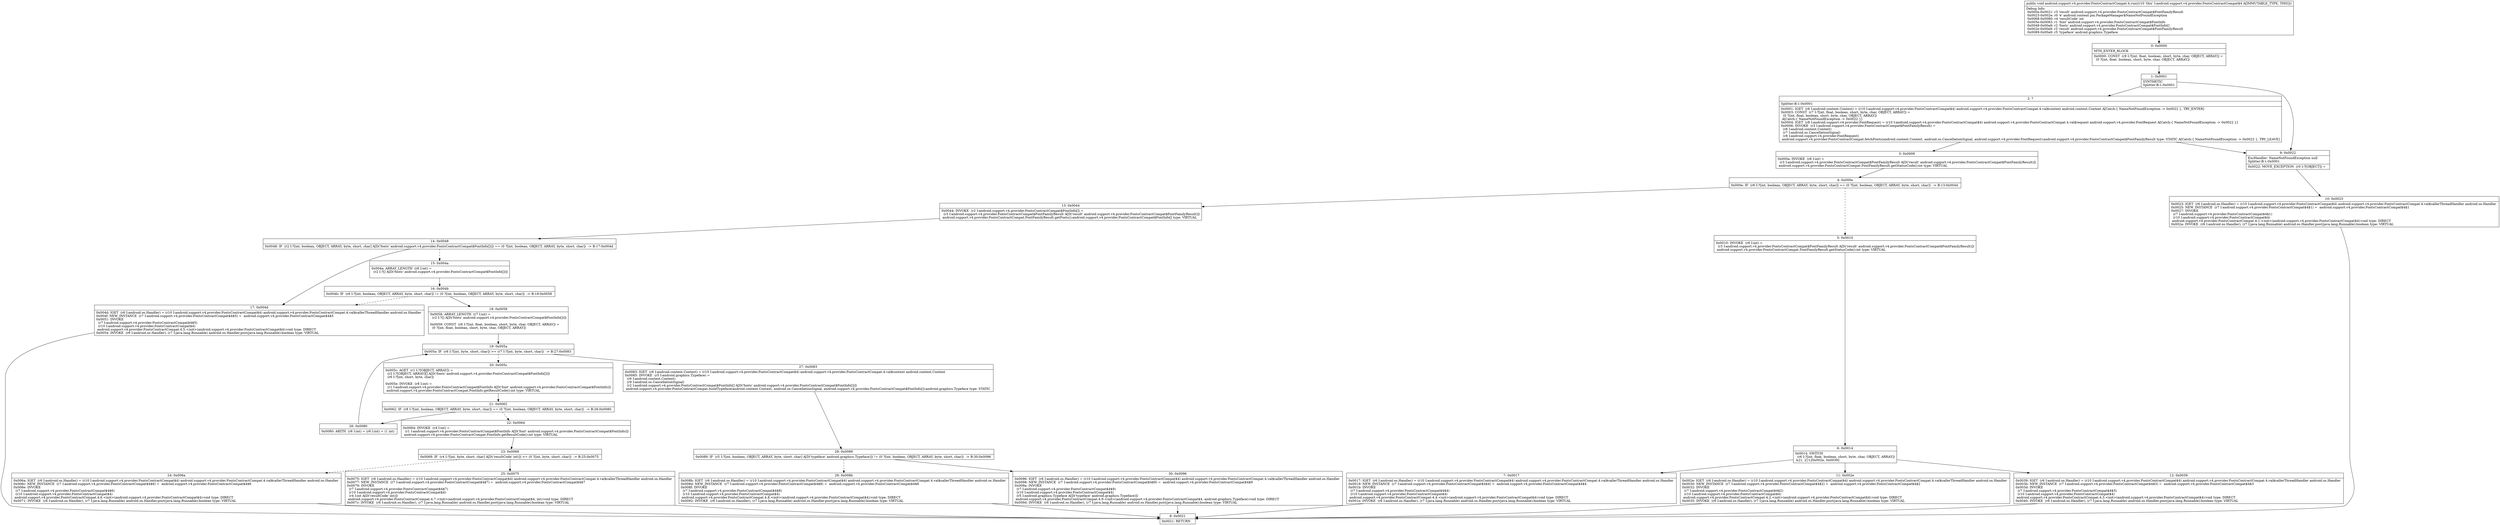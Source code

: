 digraph "CFG forandroid.support.v4.provider.FontsContractCompat.4.run()V" {
Node_0 [shape=record,label="{0\:\ 0x0000|MTH_ENTER_BLOCK\l|0x0000: CONST  (r9 I:?[int, float, boolean, short, byte, char, OBJECT, ARRAY]) = \l  (0 ?[int, float, boolean, short, byte, char, OBJECT, ARRAY])\l \l}"];
Node_1 [shape=record,label="{1\:\ 0x0001|SYNTHETIC\lSplitter:B:1:0x0001\l}"];
Node_2 [shape=record,label="{2\:\ ?|Splitter:B:1:0x0001\l|0x0001: IGET  (r6 I:android.content.Context) = (r10 I:android.support.v4.provider.FontsContractCompat$4) android.support.v4.provider.FontsContractCompat.4.val$context android.content.Context A[Catch:\{ NameNotFoundException \-\> 0x0022 \}, TRY_ENTER]\l0x0003: CONST  (r7 I:?[int, float, boolean, short, byte, char, OBJECT, ARRAY]) = \l  (0 ?[int, float, boolean, short, byte, char, OBJECT, ARRAY])\l A[Catch:\{ NameNotFoundException \-\> 0x0022 \}]\l0x0004: IGET  (r8 I:android.support.v4.provider.FontRequest) = (r10 I:android.support.v4.provider.FontsContractCompat$4) android.support.v4.provider.FontsContractCompat.4.val$request android.support.v4.provider.FontRequest A[Catch:\{ NameNotFoundException \-\> 0x0022 \}]\l0x0006: INVOKE  (r3 I:android.support.v4.provider.FontsContractCompat$FontFamilyResult) = \l  (r6 I:android.content.Context)\l  (r7 I:android.os.CancellationSignal)\l  (r8 I:android.support.v4.provider.FontRequest)\l android.support.v4.provider.FontsContractCompat.fetchFonts(android.content.Context, android.os.CancellationSignal, android.support.v4.provider.FontRequest):android.support.v4.provider.FontsContractCompat$FontFamilyResult type: STATIC A[Catch:\{ NameNotFoundException \-\> 0x0022 \}, TRY_LEAVE]\l}"];
Node_3 [shape=record,label="{3\:\ 0x0009|0x000a: INVOKE  (r6 I:int) = \l  (r3 I:android.support.v4.provider.FontsContractCompat$FontFamilyResult A[D('result' android.support.v4.provider.FontsContractCompat$FontFamilyResult)])\l android.support.v4.provider.FontsContractCompat.FontFamilyResult.getStatusCode():int type: VIRTUAL \l}"];
Node_4 [shape=record,label="{4\:\ 0x000e|0x000e: IF  (r6 I:?[int, boolean, OBJECT, ARRAY, byte, short, char]) == (0 ?[int, boolean, OBJECT, ARRAY, byte, short, char])  \-\> B:13:0x0044 \l}"];
Node_5 [shape=record,label="{5\:\ 0x0010|0x0010: INVOKE  (r6 I:int) = \l  (r3 I:android.support.v4.provider.FontsContractCompat$FontFamilyResult A[D('result' android.support.v4.provider.FontsContractCompat$FontFamilyResult)])\l android.support.v4.provider.FontsContractCompat.FontFamilyResult.getStatusCode():int type: VIRTUAL \l}"];
Node_6 [shape=record,label="{6\:\ 0x0014|0x0014: SWITCH  \l  (r6 I:?[int, float, boolean, short, byte, char, OBJECT, ARRAY])\l k:[1, 2] t:[0x002e, 0x0039] \l}"];
Node_7 [shape=record,label="{7\:\ 0x0017|0x0017: IGET  (r6 I:android.os.Handler) = (r10 I:android.support.v4.provider.FontsContractCompat$4) android.support.v4.provider.FontsContractCompat.4.val$callerThreadHandler android.os.Handler \l0x0019: NEW_INSTANCE  (r7 I:android.support.v4.provider.FontsContractCompat$4$4) =  android.support.v4.provider.FontsContractCompat$4$4 \l0x001b: INVOKE  \l  (r7 I:android.support.v4.provider.FontsContractCompat$4$4)\l  (r10 I:android.support.v4.provider.FontsContractCompat$4)\l android.support.v4.provider.FontsContractCompat.4.4.\<init\>(android.support.v4.provider.FontsContractCompat$4):void type: DIRECT \l0x001e: INVOKE  (r6 I:android.os.Handler), (r7 I:java.lang.Runnable) android.os.Handler.post(java.lang.Runnable):boolean type: VIRTUAL \l}"];
Node_8 [shape=record,label="{8\:\ 0x0021|0x0021: RETURN   \l}"];
Node_9 [shape=record,label="{9\:\ 0x0022|ExcHandler: NameNotFoundException null\lSplitter:B:1:0x0001\l|0x0022: MOVE_EXCEPTION  (r0 I:?[OBJECT]) =  \l}"];
Node_10 [shape=record,label="{10\:\ 0x0023|0x0023: IGET  (r6 I:android.os.Handler) = (r10 I:android.support.v4.provider.FontsContractCompat$4) android.support.v4.provider.FontsContractCompat.4.val$callerThreadHandler android.os.Handler \l0x0025: NEW_INSTANCE  (r7 I:android.support.v4.provider.FontsContractCompat$4$1) =  android.support.v4.provider.FontsContractCompat$4$1 \l0x0027: INVOKE  \l  (r7 I:android.support.v4.provider.FontsContractCompat$4$1)\l  (r10 I:android.support.v4.provider.FontsContractCompat$4)\l android.support.v4.provider.FontsContractCompat.4.1.\<init\>(android.support.v4.provider.FontsContractCompat$4):void type: DIRECT \l0x002a: INVOKE  (r6 I:android.os.Handler), (r7 I:java.lang.Runnable) android.os.Handler.post(java.lang.Runnable):boolean type: VIRTUAL \l}"];
Node_11 [shape=record,label="{11\:\ 0x002e|0x002e: IGET  (r6 I:android.os.Handler) = (r10 I:android.support.v4.provider.FontsContractCompat$4) android.support.v4.provider.FontsContractCompat.4.val$callerThreadHandler android.os.Handler \l0x0030: NEW_INSTANCE  (r7 I:android.support.v4.provider.FontsContractCompat$4$2) =  android.support.v4.provider.FontsContractCompat$4$2 \l0x0032: INVOKE  \l  (r7 I:android.support.v4.provider.FontsContractCompat$4$2)\l  (r10 I:android.support.v4.provider.FontsContractCompat$4)\l android.support.v4.provider.FontsContractCompat.4.2.\<init\>(android.support.v4.provider.FontsContractCompat$4):void type: DIRECT \l0x0035: INVOKE  (r6 I:android.os.Handler), (r7 I:java.lang.Runnable) android.os.Handler.post(java.lang.Runnable):boolean type: VIRTUAL \l}"];
Node_12 [shape=record,label="{12\:\ 0x0039|0x0039: IGET  (r6 I:android.os.Handler) = (r10 I:android.support.v4.provider.FontsContractCompat$4) android.support.v4.provider.FontsContractCompat.4.val$callerThreadHandler android.os.Handler \l0x003b: NEW_INSTANCE  (r7 I:android.support.v4.provider.FontsContractCompat$4$3) =  android.support.v4.provider.FontsContractCompat$4$3 \l0x003d: INVOKE  \l  (r7 I:android.support.v4.provider.FontsContractCompat$4$3)\l  (r10 I:android.support.v4.provider.FontsContractCompat$4)\l android.support.v4.provider.FontsContractCompat.4.3.\<init\>(android.support.v4.provider.FontsContractCompat$4):void type: DIRECT \l0x0040: INVOKE  (r6 I:android.os.Handler), (r7 I:java.lang.Runnable) android.os.Handler.post(java.lang.Runnable):boolean type: VIRTUAL \l}"];
Node_13 [shape=record,label="{13\:\ 0x0044|0x0044: INVOKE  (r2 I:android.support.v4.provider.FontsContractCompat$FontInfo[]) = \l  (r3 I:android.support.v4.provider.FontsContractCompat$FontFamilyResult A[D('result' android.support.v4.provider.FontsContractCompat$FontFamilyResult)])\l android.support.v4.provider.FontsContractCompat.FontFamilyResult.getFonts():android.support.v4.provider.FontsContractCompat$FontInfo[] type: VIRTUAL \l}"];
Node_14 [shape=record,label="{14\:\ 0x0048|0x0048: IF  (r2 I:?[int, boolean, OBJECT, ARRAY, byte, short, char] A[D('fonts' android.support.v4.provider.FontsContractCompat$FontInfo[])]) == (0 ?[int, boolean, OBJECT, ARRAY, byte, short, char])  \-\> B:17:0x004d \l}"];
Node_15 [shape=record,label="{15\:\ 0x004a|0x004a: ARRAY_LENGTH  (r6 I:int) = \l  (r2 I:?[] A[D('fonts' android.support.v4.provider.FontsContractCompat$FontInfo[])])\l \l}"];
Node_16 [shape=record,label="{16\:\ 0x004b|0x004b: IF  (r6 I:?[int, boolean, OBJECT, ARRAY, byte, short, char]) != (0 ?[int, boolean, OBJECT, ARRAY, byte, short, char])  \-\> B:18:0x0058 \l}"];
Node_17 [shape=record,label="{17\:\ 0x004d|0x004d: IGET  (r6 I:android.os.Handler) = (r10 I:android.support.v4.provider.FontsContractCompat$4) android.support.v4.provider.FontsContractCompat.4.val$callerThreadHandler android.os.Handler \l0x004f: NEW_INSTANCE  (r7 I:android.support.v4.provider.FontsContractCompat$4$5) =  android.support.v4.provider.FontsContractCompat$4$5 \l0x0051: INVOKE  \l  (r7 I:android.support.v4.provider.FontsContractCompat$4$5)\l  (r10 I:android.support.v4.provider.FontsContractCompat$4)\l android.support.v4.provider.FontsContractCompat.4.5.\<init\>(android.support.v4.provider.FontsContractCompat$4):void type: DIRECT \l0x0054: INVOKE  (r6 I:android.os.Handler), (r7 I:java.lang.Runnable) android.os.Handler.post(java.lang.Runnable):boolean type: VIRTUAL \l}"];
Node_18 [shape=record,label="{18\:\ 0x0058|0x0058: ARRAY_LENGTH  (r7 I:int) = \l  (r2 I:?[] A[D('fonts' android.support.v4.provider.FontsContractCompat$FontInfo[])])\l \l0x0059: CONST  (r6 I:?[int, float, boolean, short, byte, char, OBJECT, ARRAY]) = \l  (0 ?[int, float, boolean, short, byte, char, OBJECT, ARRAY])\l \l}"];
Node_19 [shape=record,label="{19\:\ 0x005a|0x005a: IF  (r6 I:?[int, byte, short, char]) \>= (r7 I:?[int, byte, short, char])  \-\> B:27:0x0083 \l}"];
Node_20 [shape=record,label="{20\:\ 0x005c|0x005c: AGET  (r1 I:?[OBJECT, ARRAY]) = \l  (r2 I:?[OBJECT, ARRAY][] A[D('fonts' android.support.v4.provider.FontsContractCompat$FontInfo[])])\l  (r6 I:?[int, short, byte, char])\l \l0x005e: INVOKE  (r8 I:int) = \l  (r1 I:android.support.v4.provider.FontsContractCompat$FontInfo A[D('font' android.support.v4.provider.FontsContractCompat$FontInfo)])\l android.support.v4.provider.FontsContractCompat.FontInfo.getResultCode():int type: VIRTUAL \l}"];
Node_21 [shape=record,label="{21\:\ 0x0062|0x0062: IF  (r8 I:?[int, boolean, OBJECT, ARRAY, byte, short, char]) == (0 ?[int, boolean, OBJECT, ARRAY, byte, short, char])  \-\> B:26:0x0080 \l}"];
Node_22 [shape=record,label="{22\:\ 0x0064|0x0064: INVOKE  (r4 I:int) = \l  (r1 I:android.support.v4.provider.FontsContractCompat$FontInfo A[D('font' android.support.v4.provider.FontsContractCompat$FontInfo)])\l android.support.v4.provider.FontsContractCompat.FontInfo.getResultCode():int type: VIRTUAL \l}"];
Node_23 [shape=record,label="{23\:\ 0x0068|0x0068: IF  (r4 I:?[int, byte, short, char] A[D('resultCode' int)]) \>= (0 ?[int, byte, short, char])  \-\> B:25:0x0075 \l}"];
Node_24 [shape=record,label="{24\:\ 0x006a|0x006a: IGET  (r6 I:android.os.Handler) = (r10 I:android.support.v4.provider.FontsContractCompat$4) android.support.v4.provider.FontsContractCompat.4.val$callerThreadHandler android.os.Handler \l0x006c: NEW_INSTANCE  (r7 I:android.support.v4.provider.FontsContractCompat$4$6) =  android.support.v4.provider.FontsContractCompat$4$6 \l0x006e: INVOKE  \l  (r7 I:android.support.v4.provider.FontsContractCompat$4$6)\l  (r10 I:android.support.v4.provider.FontsContractCompat$4)\l android.support.v4.provider.FontsContractCompat.4.6.\<init\>(android.support.v4.provider.FontsContractCompat$4):void type: DIRECT \l0x0071: INVOKE  (r6 I:android.os.Handler), (r7 I:java.lang.Runnable) android.os.Handler.post(java.lang.Runnable):boolean type: VIRTUAL \l}"];
Node_25 [shape=record,label="{25\:\ 0x0075|0x0075: IGET  (r6 I:android.os.Handler) = (r10 I:android.support.v4.provider.FontsContractCompat$4) android.support.v4.provider.FontsContractCompat.4.val$callerThreadHandler android.os.Handler \l0x0077: NEW_INSTANCE  (r7 I:android.support.v4.provider.FontsContractCompat$4$7) =  android.support.v4.provider.FontsContractCompat$4$7 \l0x0079: INVOKE  \l  (r7 I:android.support.v4.provider.FontsContractCompat$4$7)\l  (r10 I:android.support.v4.provider.FontsContractCompat$4)\l  (r4 I:int A[D('resultCode' int)])\l android.support.v4.provider.FontsContractCompat.4.7.\<init\>(android.support.v4.provider.FontsContractCompat$4, int):void type: DIRECT \l0x007c: INVOKE  (r6 I:android.os.Handler), (r7 I:java.lang.Runnable) android.os.Handler.post(java.lang.Runnable):boolean type: VIRTUAL \l}"];
Node_26 [shape=record,label="{26\:\ 0x0080|0x0080: ARITH  (r6 I:int) = (r6 I:int) + (1 int) \l}"];
Node_27 [shape=record,label="{27\:\ 0x0083|0x0083: IGET  (r6 I:android.content.Context) = (r10 I:android.support.v4.provider.FontsContractCompat$4) android.support.v4.provider.FontsContractCompat.4.val$context android.content.Context \l0x0085: INVOKE  (r5 I:android.graphics.Typeface) = \l  (r6 I:android.content.Context)\l  (r9 I:android.os.CancellationSignal)\l  (r2 I:android.support.v4.provider.FontsContractCompat$FontInfo[] A[D('fonts' android.support.v4.provider.FontsContractCompat$FontInfo[])])\l android.support.v4.provider.FontsContractCompat.buildTypeface(android.content.Context, android.os.CancellationSignal, android.support.v4.provider.FontsContractCompat$FontInfo[]):android.graphics.Typeface type: STATIC \l}"];
Node_28 [shape=record,label="{28\:\ 0x0089|0x0089: IF  (r5 I:?[int, boolean, OBJECT, ARRAY, byte, short, char] A[D('typeface' android.graphics.Typeface)]) != (0 ?[int, boolean, OBJECT, ARRAY, byte, short, char])  \-\> B:30:0x0096 \l}"];
Node_29 [shape=record,label="{29\:\ 0x008b|0x008b: IGET  (r6 I:android.os.Handler) = (r10 I:android.support.v4.provider.FontsContractCompat$4) android.support.v4.provider.FontsContractCompat.4.val$callerThreadHandler android.os.Handler \l0x008d: NEW_INSTANCE  (r7 I:android.support.v4.provider.FontsContractCompat$4$8) =  android.support.v4.provider.FontsContractCompat$4$8 \l0x008f: INVOKE  \l  (r7 I:android.support.v4.provider.FontsContractCompat$4$8)\l  (r10 I:android.support.v4.provider.FontsContractCompat$4)\l android.support.v4.provider.FontsContractCompat.4.8.\<init\>(android.support.v4.provider.FontsContractCompat$4):void type: DIRECT \l0x0092: INVOKE  (r6 I:android.os.Handler), (r7 I:java.lang.Runnable) android.os.Handler.post(java.lang.Runnable):boolean type: VIRTUAL \l}"];
Node_30 [shape=record,label="{30\:\ 0x0096|0x0096: IGET  (r6 I:android.os.Handler) = (r10 I:android.support.v4.provider.FontsContractCompat$4) android.support.v4.provider.FontsContractCompat.4.val$callerThreadHandler android.os.Handler \l0x0098: NEW_INSTANCE  (r7 I:android.support.v4.provider.FontsContractCompat$4$9) =  android.support.v4.provider.FontsContractCompat$4$9 \l0x009a: INVOKE  \l  (r7 I:android.support.v4.provider.FontsContractCompat$4$9)\l  (r10 I:android.support.v4.provider.FontsContractCompat$4)\l  (r5 I:android.graphics.Typeface A[D('typeface' android.graphics.Typeface)])\l android.support.v4.provider.FontsContractCompat.4.9.\<init\>(android.support.v4.provider.FontsContractCompat$4, android.graphics.Typeface):void type: DIRECT \l0x009d: INVOKE  (r6 I:android.os.Handler), (r7 I:java.lang.Runnable) android.os.Handler.post(java.lang.Runnable):boolean type: VIRTUAL \l}"];
MethodNode[shape=record,label="{public void android.support.v4.provider.FontsContractCompat.4.run((r10 'this' I:android.support.v4.provider.FontsContractCompat$4 A[IMMUTABLE_TYPE, THIS]))  | Debug Info:\l  0x000a\-0x0021: r3 'result' android.support.v4.provider.FontsContractCompat$FontFamilyResult\l  0x0023\-0x002e: r0 'e' android.content.pm.PackageManager$NameNotFoundException\l  0x0068\-0x0080: r4 'resultCode' int\l  0x005e\-0x0083: r1 'font' android.support.v4.provider.FontsContractCompat$FontInfo\l  0x0048\-0x00a9: r2 'fonts' android.support.v4.provider.FontsContractCompat$FontInfo[]\l  0x002e\-0x00a9: r3 'result' android.support.v4.provider.FontsContractCompat$FontFamilyResult\l  0x0089\-0x00a9: r5 'typeface' android.graphics.Typeface\l}"];
MethodNode -> Node_0;
Node_0 -> Node_1;
Node_1 -> Node_2;
Node_1 -> Node_9;
Node_2 -> Node_3;
Node_2 -> Node_9;
Node_3 -> Node_4;
Node_4 -> Node_5[style=dashed];
Node_4 -> Node_13;
Node_5 -> Node_6;
Node_6 -> Node_7;
Node_6 -> Node_11;
Node_6 -> Node_12;
Node_7 -> Node_8;
Node_9 -> Node_10;
Node_10 -> Node_8;
Node_11 -> Node_8;
Node_12 -> Node_8;
Node_13 -> Node_14;
Node_14 -> Node_15[style=dashed];
Node_14 -> Node_17;
Node_15 -> Node_16;
Node_16 -> Node_17[style=dashed];
Node_16 -> Node_18;
Node_17 -> Node_8;
Node_18 -> Node_19;
Node_19 -> Node_20[style=dashed];
Node_19 -> Node_27;
Node_20 -> Node_21;
Node_21 -> Node_22[style=dashed];
Node_21 -> Node_26;
Node_22 -> Node_23;
Node_23 -> Node_24[style=dashed];
Node_23 -> Node_25;
Node_24 -> Node_8;
Node_25 -> Node_8;
Node_26 -> Node_19;
Node_27 -> Node_28;
Node_28 -> Node_29[style=dashed];
Node_28 -> Node_30;
Node_29 -> Node_8;
Node_30 -> Node_8;
}


